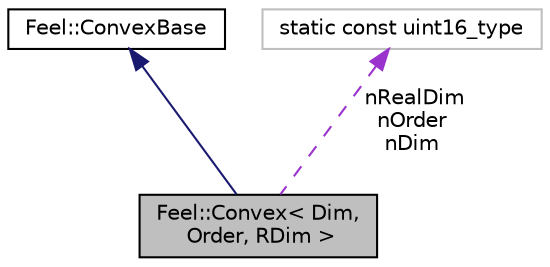 digraph "Feel::Convex&lt; Dim, Order, RDim &gt;"
{
 // LATEX_PDF_SIZE
  edge [fontname="Helvetica",fontsize="10",labelfontname="Helvetica",labelfontsize="10"];
  node [fontname="Helvetica",fontsize="10",shape=record];
  Node1 [label="Feel::Convex\< Dim,\l Order, RDim \>",height=0.2,width=0.4,color="black", fillcolor="grey75", style="filled", fontcolor="black",tooltip="Convex base class."];
  Node2 -> Node1 [dir="back",color="midnightblue",fontsize="10",style="solid",fontname="Helvetica"];
  Node2 [label="Feel::ConvexBase",height=0.2,width=0.4,color="black", fillcolor="white", style="filled",URL="$classFeel_1_1ConvexBase.html",tooltip=" "];
  Node3 -> Node1 [dir="back",color="darkorchid3",fontsize="10",style="dashed",label=" nRealDim\nnOrder\nnDim" ,fontname="Helvetica"];
  Node3 [label="static const uint16_type",height=0.2,width=0.4,color="grey75", fillcolor="white", style="filled",tooltip=" "];
}
